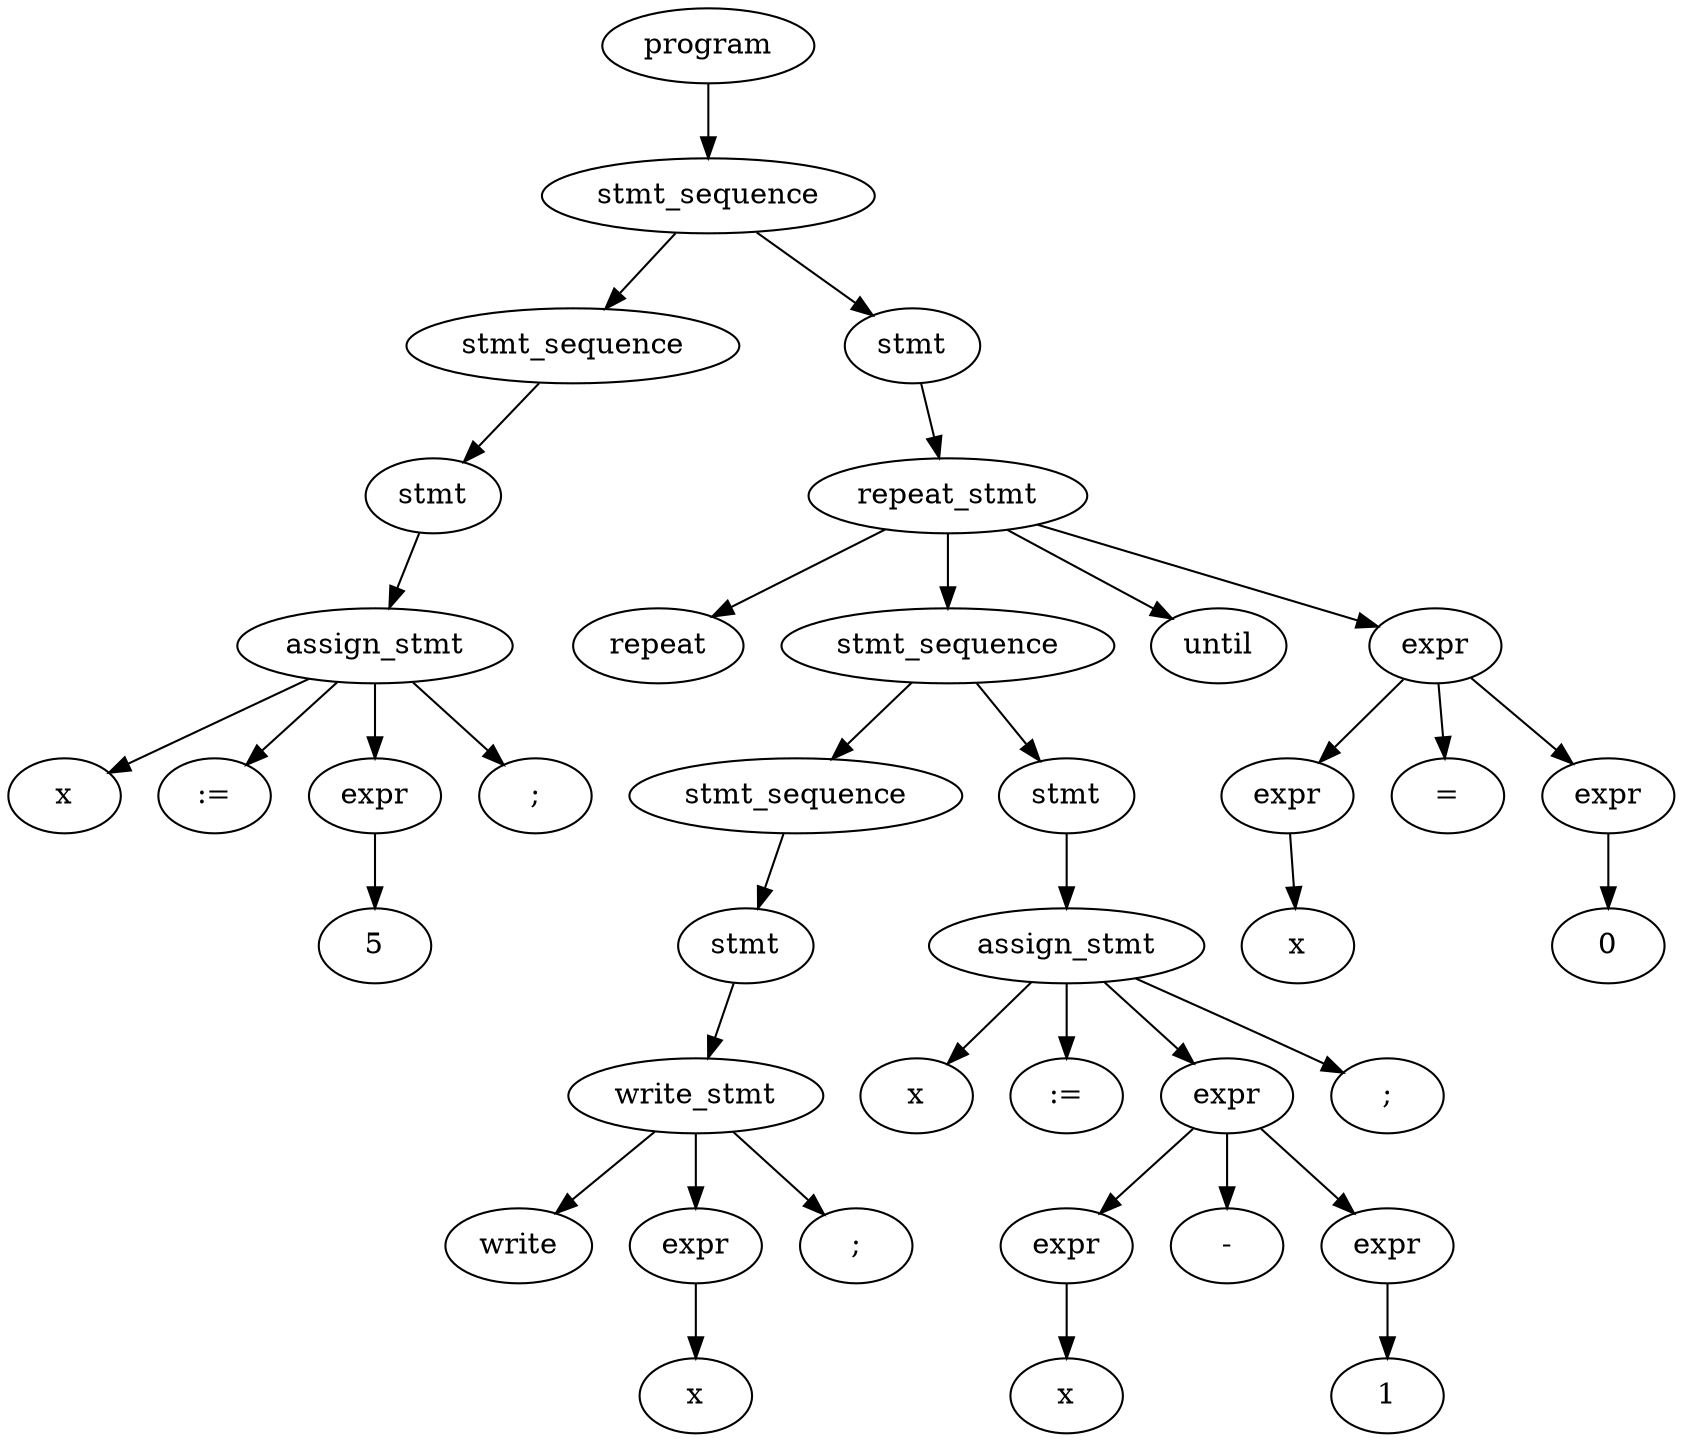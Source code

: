 digraph {
graph [ordering="out"];
node0[label="program"];
node1[label="stmt_sequence"];
node2[label="stmt_sequence"];
node3[label="stmt"];
node4[label="assign_stmt"];
node5[label="x"];
node4 -> node5;
node6[label=":="];
node4 -> node6;
node7[label="expr"];
node8[label="5"];
node7 -> node8;
node4 -> node7;
node9[label=";"];
node4 -> node9;
node3 -> node4;
node2 -> node3;
node1 -> node2;
node10[label="stmt"];
node11[label="repeat_stmt"];
node12[label="repeat"];
node11 -> node12;
node13[label="stmt_sequence"];
node14[label="stmt_sequence"];
node15[label="stmt"];
node16[label="write_stmt"];
node17[label="write"];
node16 -> node17;
node18[label="expr"];
node19[label="x"];
node18 -> node19;
node16 -> node18;
node20[label=";"];
node16 -> node20;
node15 -> node16;
node14 -> node15;
node13 -> node14;
node21[label="stmt"];
node22[label="assign_stmt"];
node23[label="x"];
node22 -> node23;
node24[label=":="];
node22 -> node24;
node25[label="expr"];
node26[label="expr"];
node27[label="x"];
node26 -> node27;
node25 -> node26;
node28[label="-"];
node25 -> node28;
node29[label="expr"];
node30[label="1"];
node29 -> node30;
node25 -> node29;
node22 -> node25;
node31[label=";"];
node22 -> node31;
node21 -> node22;
node13 -> node21;
node11 -> node13;
node32[label="until"];
node11 -> node32;
node33[label="expr"];
node34[label="expr"];
node35[label="x"];
node34 -> node35;
node33 -> node34;
node36[label="="];
node33 -> node36;
node37[label="expr"];
node38[label="0"];
node37 -> node38;
node33 -> node37;
node11 -> node33;
node10 -> node11;
node1 -> node10;
node0 -> node1;
}
